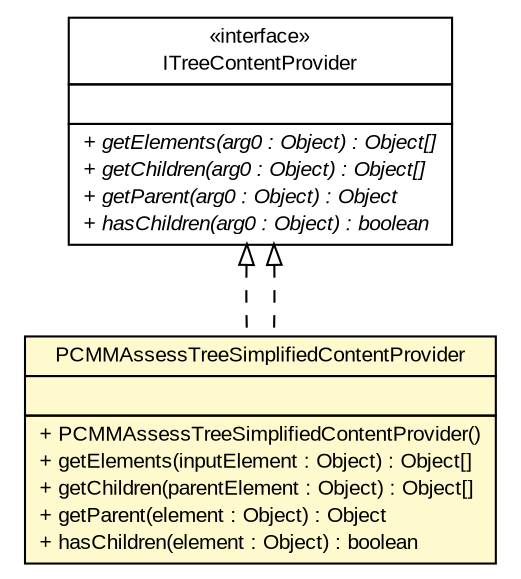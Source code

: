 #!/usr/local/bin/dot
#
# Class diagram 
# Generated by UMLGraph version R5_6-24-gf6e263 (http://www.umlgraph.org/)
#

digraph G {
	edge [fontname="arial",fontsize=10,labelfontname="arial",labelfontsize=10];
	node [fontname="arial",fontsize=10,shape=plaintext];
	nodesep=0.25;
	ranksep=0.5;
	// gov.sandia.cf.parts.ui.pcmm.editors.PCMMAssessTreeSimplifiedContentProvider
	c253868 [label=<<table title="gov.sandia.cf.parts.ui.pcmm.editors.PCMMAssessTreeSimplifiedContentProvider" border="0" cellborder="1" cellspacing="0" cellpadding="2" port="p" bgcolor="lemonChiffon" href="./PCMMAssessTreeSimplifiedContentProvider.html">
		<tr><td><table border="0" cellspacing="0" cellpadding="1">
<tr><td align="center" balign="center"> PCMMAssessTreeSimplifiedContentProvider </td></tr>
		</table></td></tr>
		<tr><td><table border="0" cellspacing="0" cellpadding="1">
<tr><td align="left" balign="left">  </td></tr>
		</table></td></tr>
		<tr><td><table border="0" cellspacing="0" cellpadding="1">
<tr><td align="left" balign="left"> + PCMMAssessTreeSimplifiedContentProvider() </td></tr>
<tr><td align="left" balign="left"> + getElements(inputElement : Object) : Object[] </td></tr>
<tr><td align="left" balign="left"> + getChildren(parentElement : Object) : Object[] </td></tr>
<tr><td align="left" balign="left"> + getParent(element : Object) : Object </td></tr>
<tr><td align="left" balign="left"> + hasChildren(element : Object) : boolean </td></tr>
		</table></td></tr>
		</table>>, URL="./PCMMAssessTreeSimplifiedContentProvider.html", fontname="arial", fontcolor="black", fontsize=10.0];
	//gov.sandia.cf.parts.ui.pcmm.editors.PCMMAssessTreeSimplifiedContentProvider implements org.eclipse.jface.viewers.ITreeContentProvider
	c254055:p -> c253868:p [dir=back,arrowtail=empty,style=dashed];
	//gov.sandia.cf.parts.ui.pcmm.editors.PCMMAssessTreeSimplifiedContentProvider implements org.eclipse.jface.viewers.ITreeContentProvider
	c254055:p -> c253868:p [dir=back,arrowtail=empty,style=dashed];
	// org.eclipse.jface.viewers.ITreeContentProvider
	c254055 [label=<<table title="org.eclipse.jface.viewers.ITreeContentProvider" border="0" cellborder="1" cellspacing="0" cellpadding="2" port="p" href="http://java.sun.com/j2se/1.4.2/docs/api/org/eclipse/jface/viewers/ITreeContentProvider.html">
		<tr><td><table border="0" cellspacing="0" cellpadding="1">
<tr><td align="center" balign="center"> &#171;interface&#187; </td></tr>
<tr><td align="center" balign="center"> ITreeContentProvider </td></tr>
		</table></td></tr>
		<tr><td><table border="0" cellspacing="0" cellpadding="1">
<tr><td align="left" balign="left">  </td></tr>
		</table></td></tr>
		<tr><td><table border="0" cellspacing="0" cellpadding="1">
<tr><td align="left" balign="left"><font face="arial italic" point-size="10.0"> + getElements(arg0 : Object) : Object[] </font></td></tr>
<tr><td align="left" balign="left"><font face="arial italic" point-size="10.0"> + getChildren(arg0 : Object) : Object[] </font></td></tr>
<tr><td align="left" balign="left"><font face="arial italic" point-size="10.0"> + getParent(arg0 : Object) : Object </font></td></tr>
<tr><td align="left" balign="left"><font face="arial italic" point-size="10.0"> + hasChildren(arg0 : Object) : boolean </font></td></tr>
		</table></td></tr>
		</table>>, URL="http://java.sun.com/j2se/1.4.2/docs/api/org/eclipse/jface/viewers/ITreeContentProvider.html", fontname="arial", fontcolor="black", fontsize=10.0];
}

